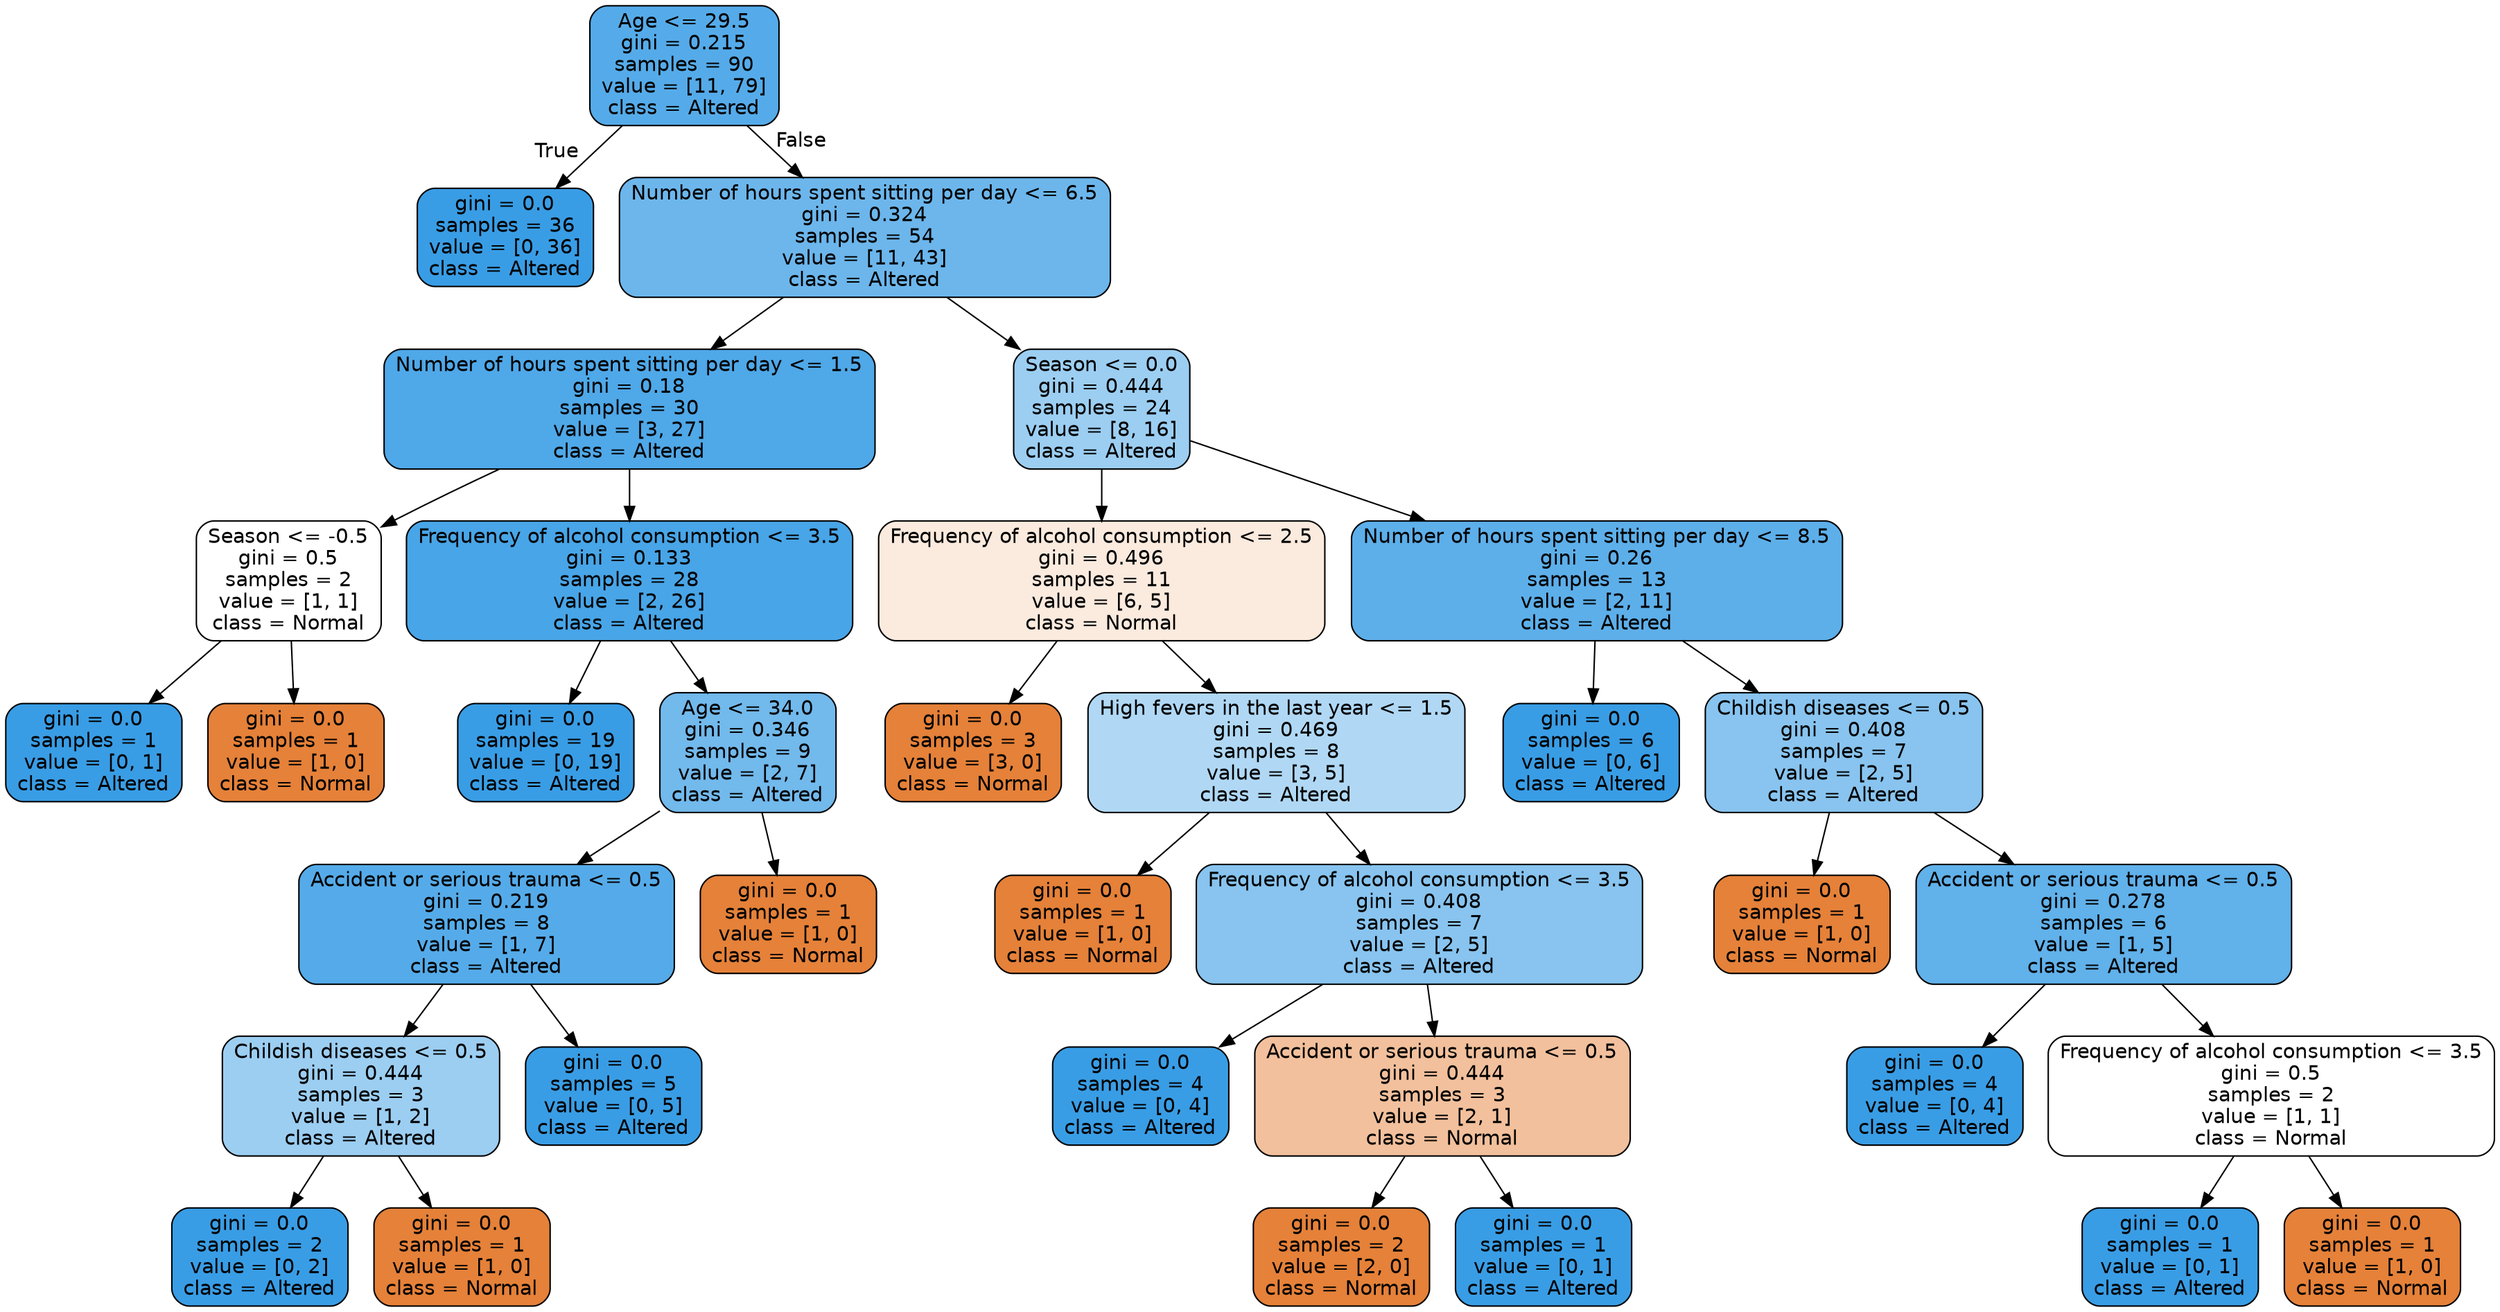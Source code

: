 digraph Tree {
node [shape=box, style="filled, rounded", color="black", fontname=helvetica] ;
edge [fontname=helvetica] ;
0 [label="Age <= 29.5\ngini = 0.215\nsamples = 90\nvalue = [11, 79]\nclass = Altered", fillcolor="#55abe9"] ;
1 [label="gini = 0.0\nsamples = 36\nvalue = [0, 36]\nclass = Altered", fillcolor="#399de5"] ;
0 -> 1 [labeldistance=2.5, labelangle=45, headlabel="True"] ;
2 [label="Number of hours spent sitting per day <= 6.5\ngini = 0.324\nsamples = 54\nvalue = [11, 43]\nclass = Altered", fillcolor="#6cb6ec"] ;
0 -> 2 [labeldistance=2.5, labelangle=-45, headlabel="False"] ;
3 [label="Number of hours spent sitting per day <= 1.5\ngini = 0.18\nsamples = 30\nvalue = [3, 27]\nclass = Altered", fillcolor="#4fa8e8"] ;
2 -> 3 ;
4 [label="Season <= -0.5\ngini = 0.5\nsamples = 2\nvalue = [1, 1]\nclass = Normal", fillcolor="#ffffff"] ;
3 -> 4 ;
5 [label="gini = 0.0\nsamples = 1\nvalue = [0, 1]\nclass = Altered", fillcolor="#399de5"] ;
4 -> 5 ;
6 [label="gini = 0.0\nsamples = 1\nvalue = [1, 0]\nclass = Normal", fillcolor="#e58139"] ;
4 -> 6 ;
7 [label="Frequency of alcohol consumption <= 3.5\ngini = 0.133\nsamples = 28\nvalue = [2, 26]\nclass = Altered", fillcolor="#48a5e7"] ;
3 -> 7 ;
8 [label="gini = 0.0\nsamples = 19\nvalue = [0, 19]\nclass = Altered", fillcolor="#399de5"] ;
7 -> 8 ;
9 [label="Age <= 34.0\ngini = 0.346\nsamples = 9\nvalue = [2, 7]\nclass = Altered", fillcolor="#72b9ec"] ;
7 -> 9 ;
10 [label="Accident or serious trauma <= 0.5\ngini = 0.219\nsamples = 8\nvalue = [1, 7]\nclass = Altered", fillcolor="#55abe9"] ;
9 -> 10 ;
11 [label="Childish diseases <= 0.5\ngini = 0.444\nsamples = 3\nvalue = [1, 2]\nclass = Altered", fillcolor="#9ccef2"] ;
10 -> 11 ;
12 [label="gini = 0.0\nsamples = 2\nvalue = [0, 2]\nclass = Altered", fillcolor="#399de5"] ;
11 -> 12 ;
13 [label="gini = 0.0\nsamples = 1\nvalue = [1, 0]\nclass = Normal", fillcolor="#e58139"] ;
11 -> 13 ;
14 [label="gini = 0.0\nsamples = 5\nvalue = [0, 5]\nclass = Altered", fillcolor="#399de5"] ;
10 -> 14 ;
15 [label="gini = 0.0\nsamples = 1\nvalue = [1, 0]\nclass = Normal", fillcolor="#e58139"] ;
9 -> 15 ;
16 [label="Season <= 0.0\ngini = 0.444\nsamples = 24\nvalue = [8, 16]\nclass = Altered", fillcolor="#9ccef2"] ;
2 -> 16 ;
17 [label="Frequency of alcohol consumption <= 2.5\ngini = 0.496\nsamples = 11\nvalue = [6, 5]\nclass = Normal", fillcolor="#fbeade"] ;
16 -> 17 ;
18 [label="gini = 0.0\nsamples = 3\nvalue = [3, 0]\nclass = Normal", fillcolor="#e58139"] ;
17 -> 18 ;
19 [label="High fevers in the last year <= 1.5\ngini = 0.469\nsamples = 8\nvalue = [3, 5]\nclass = Altered", fillcolor="#b0d8f5"] ;
17 -> 19 ;
20 [label="gini = 0.0\nsamples = 1\nvalue = [1, 0]\nclass = Normal", fillcolor="#e58139"] ;
19 -> 20 ;
21 [label="Frequency of alcohol consumption <= 3.5\ngini = 0.408\nsamples = 7\nvalue = [2, 5]\nclass = Altered", fillcolor="#88c4ef"] ;
19 -> 21 ;
22 [label="gini = 0.0\nsamples = 4\nvalue = [0, 4]\nclass = Altered", fillcolor="#399de5"] ;
21 -> 22 ;
23 [label="Accident or serious trauma <= 0.5\ngini = 0.444\nsamples = 3\nvalue = [2, 1]\nclass = Normal", fillcolor="#f2c09c"] ;
21 -> 23 ;
24 [label="gini = 0.0\nsamples = 2\nvalue = [2, 0]\nclass = Normal", fillcolor="#e58139"] ;
23 -> 24 ;
25 [label="gini = 0.0\nsamples = 1\nvalue = [0, 1]\nclass = Altered", fillcolor="#399de5"] ;
23 -> 25 ;
26 [label="Number of hours spent sitting per day <= 8.5\ngini = 0.26\nsamples = 13\nvalue = [2, 11]\nclass = Altered", fillcolor="#5dafea"] ;
16 -> 26 ;
27 [label="gini = 0.0\nsamples = 6\nvalue = [0, 6]\nclass = Altered", fillcolor="#399de5"] ;
26 -> 27 ;
28 [label="Childish diseases <= 0.5\ngini = 0.408\nsamples = 7\nvalue = [2, 5]\nclass = Altered", fillcolor="#88c4ef"] ;
26 -> 28 ;
29 [label="gini = 0.0\nsamples = 1\nvalue = [1, 0]\nclass = Normal", fillcolor="#e58139"] ;
28 -> 29 ;
30 [label="Accident or serious trauma <= 0.5\ngini = 0.278\nsamples = 6\nvalue = [1, 5]\nclass = Altered", fillcolor="#61b1ea"] ;
28 -> 30 ;
31 [label="gini = 0.0\nsamples = 4\nvalue = [0, 4]\nclass = Altered", fillcolor="#399de5"] ;
30 -> 31 ;
32 [label="Frequency of alcohol consumption <= 3.5\ngini = 0.5\nsamples = 2\nvalue = [1, 1]\nclass = Normal", fillcolor="#ffffff"] ;
30 -> 32 ;
33 [label="gini = 0.0\nsamples = 1\nvalue = [0, 1]\nclass = Altered", fillcolor="#399de5"] ;
32 -> 33 ;
34 [label="gini = 0.0\nsamples = 1\nvalue = [1, 0]\nclass = Normal", fillcolor="#e58139"] ;
32 -> 34 ;
}